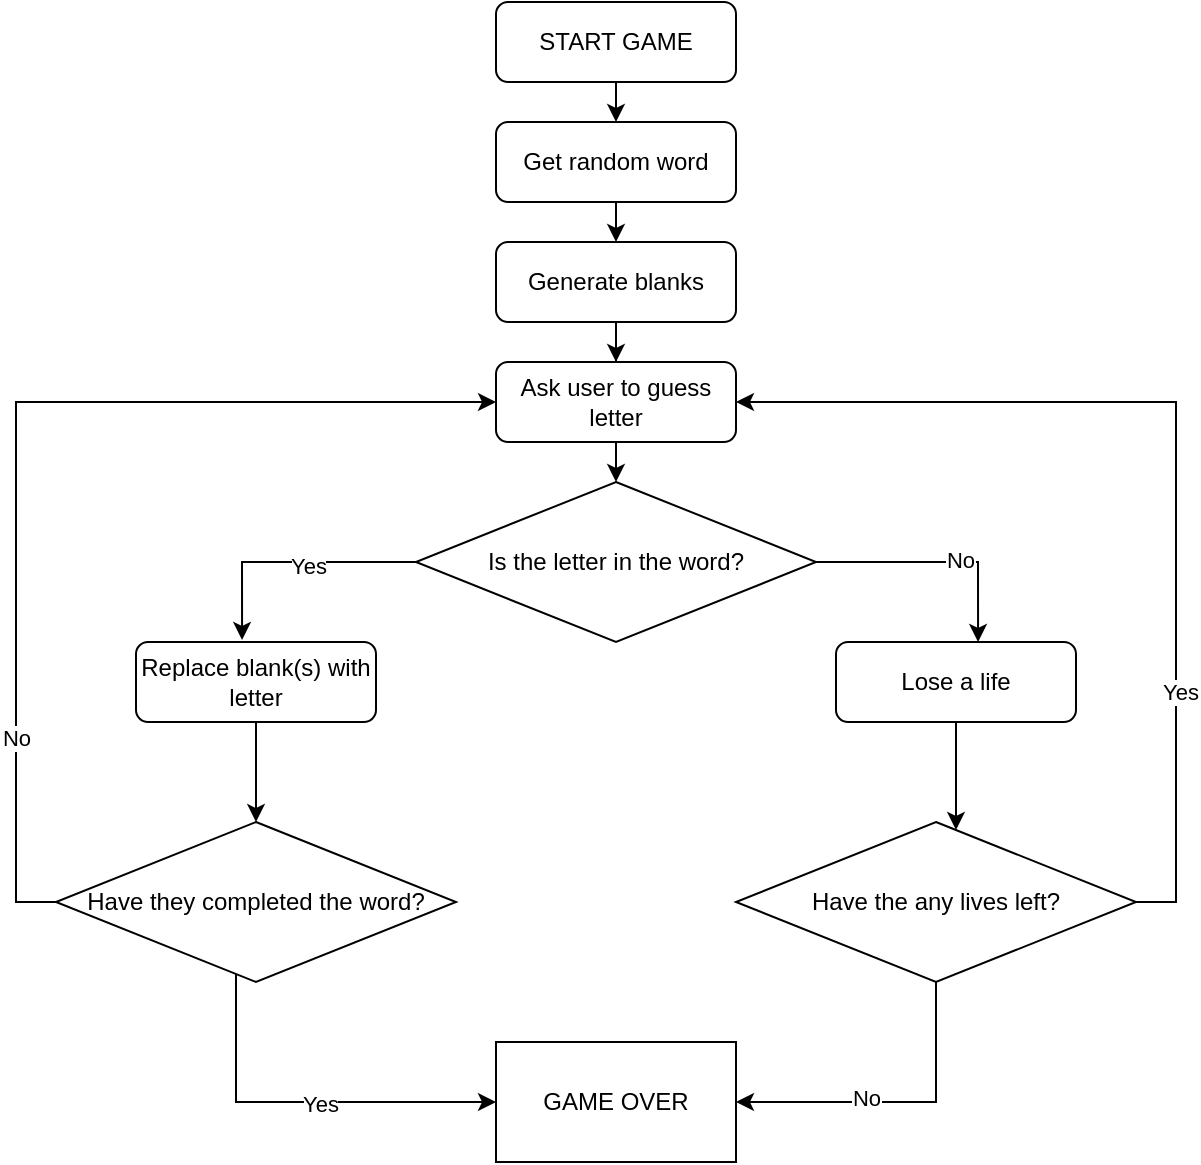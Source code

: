 <mxfile version="14.2.4" type="github">
  <diagram id="C5RBs43oDa-KdzZeNtuy" name="Page-1">
    <mxGraphModel dx="868" dy="488" grid="1" gridSize="10" guides="1" tooltips="1" connect="1" arrows="1" fold="1" page="1" pageScale="1" pageWidth="827" pageHeight="1169" math="0" shadow="0">
      <root>
        <object label="" id="WIyWlLk6GJQsqaUBKTNV-0">
          <mxCell />
        </object>
        <mxCell id="WIyWlLk6GJQsqaUBKTNV-1" parent="WIyWlLk6GJQsqaUBKTNV-0" />
        <mxCell id="NonBUGCza7K5aOrEo5nZ-11" style="edgeStyle=orthogonalEdgeStyle;rounded=0;orthogonalLoop=1;jettySize=auto;html=1;exitX=0.5;exitY=1;exitDx=0;exitDy=0;entryX=0.5;entryY=0;entryDx=0;entryDy=0;" edge="1" parent="WIyWlLk6GJQsqaUBKTNV-1" source="WIyWlLk6GJQsqaUBKTNV-3" target="NonBUGCza7K5aOrEo5nZ-2">
          <mxGeometry relative="1" as="geometry" />
        </mxCell>
        <mxCell id="WIyWlLk6GJQsqaUBKTNV-3" value="START GAME" style="rounded=1;whiteSpace=wrap;html=1;fontSize=12;glass=0;strokeWidth=1;shadow=0;" parent="WIyWlLk6GJQsqaUBKTNV-1" vertex="1">
          <mxGeometry x="320" y="40" width="120" height="40" as="geometry" />
        </mxCell>
        <mxCell id="NonBUGCza7K5aOrEo5nZ-10" style="edgeStyle=orthogonalEdgeStyle;rounded=0;orthogonalLoop=1;jettySize=auto;html=1;exitX=0.5;exitY=1;exitDx=0;exitDy=0;entryX=0.5;entryY=0;entryDx=0;entryDy=0;" edge="1" parent="WIyWlLk6GJQsqaUBKTNV-1" source="NonBUGCza7K5aOrEo5nZ-2" target="NonBUGCza7K5aOrEo5nZ-4">
          <mxGeometry relative="1" as="geometry" />
        </mxCell>
        <mxCell id="NonBUGCza7K5aOrEo5nZ-2" value="Get random word" style="rounded=1;whiteSpace=wrap;html=1;fontSize=12;glass=0;strokeWidth=1;shadow=0;" vertex="1" parent="WIyWlLk6GJQsqaUBKTNV-1">
          <mxGeometry x="320" y="100" width="120" height="40" as="geometry" />
        </mxCell>
        <mxCell id="NonBUGCza7K5aOrEo5nZ-19" style="edgeStyle=orthogonalEdgeStyle;rounded=0;orthogonalLoop=1;jettySize=auto;html=1;exitX=0.5;exitY=1;exitDx=0;exitDy=0;" edge="1" parent="WIyWlLk6GJQsqaUBKTNV-1" source="NonBUGCza7K5aOrEo5nZ-4" target="NonBUGCza7K5aOrEo5nZ-14">
          <mxGeometry relative="1" as="geometry" />
        </mxCell>
        <mxCell id="NonBUGCza7K5aOrEo5nZ-4" value="Generate blanks" style="rounded=1;whiteSpace=wrap;html=1;fontSize=12;glass=0;strokeWidth=1;shadow=0;" vertex="1" parent="WIyWlLk6GJQsqaUBKTNV-1">
          <mxGeometry x="320" y="160" width="120" height="40" as="geometry" />
        </mxCell>
        <mxCell id="NonBUGCza7K5aOrEo5nZ-22" style="edgeStyle=orthogonalEdgeStyle;rounded=0;orthogonalLoop=1;jettySize=auto;html=1;exitX=0.5;exitY=1;exitDx=0;exitDy=0;entryX=0.5;entryY=0;entryDx=0;entryDy=0;" edge="1" parent="WIyWlLk6GJQsqaUBKTNV-1" source="NonBUGCza7K5aOrEo5nZ-14" target="NonBUGCza7K5aOrEo5nZ-21">
          <mxGeometry relative="1" as="geometry" />
        </mxCell>
        <mxCell id="NonBUGCza7K5aOrEo5nZ-14" value="Ask user to guess letter" style="rounded=1;whiteSpace=wrap;html=1;fontSize=12;glass=0;strokeWidth=1;shadow=0;" vertex="1" parent="WIyWlLk6GJQsqaUBKTNV-1">
          <mxGeometry x="320" y="220" width="120" height="40" as="geometry" />
        </mxCell>
        <mxCell id="NonBUGCza7K5aOrEo5nZ-31" style="edgeStyle=orthogonalEdgeStyle;rounded=0;orthogonalLoop=1;jettySize=auto;html=1;exitX=0.5;exitY=1;exitDx=0;exitDy=0;" edge="1" parent="WIyWlLk6GJQsqaUBKTNV-1" source="NonBUGCza7K5aOrEo5nZ-15" target="NonBUGCza7K5aOrEo5nZ-28">
          <mxGeometry relative="1" as="geometry" />
        </mxCell>
        <mxCell id="NonBUGCza7K5aOrEo5nZ-15" value="Replace blank(s) with letter" style="rounded=1;whiteSpace=wrap;html=1;fontSize=12;glass=0;strokeWidth=1;shadow=0;" vertex="1" parent="WIyWlLk6GJQsqaUBKTNV-1">
          <mxGeometry x="140" y="360" width="120" height="40" as="geometry" />
        </mxCell>
        <mxCell id="NonBUGCza7K5aOrEo5nZ-26" style="edgeStyle=orthogonalEdgeStyle;rounded=0;orthogonalLoop=1;jettySize=auto;html=1;exitX=0;exitY=0.5;exitDx=0;exitDy=0;entryX=0.442;entryY=-0.025;entryDx=0;entryDy=0;entryPerimeter=0;" edge="1" parent="WIyWlLk6GJQsqaUBKTNV-1" source="NonBUGCza7K5aOrEo5nZ-21" target="NonBUGCza7K5aOrEo5nZ-15">
          <mxGeometry relative="1" as="geometry" />
        </mxCell>
        <mxCell id="NonBUGCza7K5aOrEo5nZ-39" value="Yes" style="edgeLabel;html=1;align=center;verticalAlign=middle;resizable=0;points=[];" vertex="1" connectable="0" parent="NonBUGCza7K5aOrEo5nZ-26">
          <mxGeometry x="-0.143" y="2" relative="1" as="geometry">
            <mxPoint as="offset" />
          </mxGeometry>
        </mxCell>
        <mxCell id="NonBUGCza7K5aOrEo5nZ-27" style="edgeStyle=orthogonalEdgeStyle;rounded=0;orthogonalLoop=1;jettySize=auto;html=1;exitX=1;exitY=0.5;exitDx=0;exitDy=0;entryX=0.592;entryY=0;entryDx=0;entryDy=0;entryPerimeter=0;" edge="1" parent="WIyWlLk6GJQsqaUBKTNV-1" source="NonBUGCza7K5aOrEo5nZ-21" target="NonBUGCza7K5aOrEo5nZ-23">
          <mxGeometry relative="1" as="geometry" />
        </mxCell>
        <mxCell id="NonBUGCza7K5aOrEo5nZ-40" value="No" style="edgeLabel;html=1;align=center;verticalAlign=middle;resizable=0;points=[];" vertex="1" connectable="0" parent="NonBUGCza7K5aOrEo5nZ-27">
          <mxGeometry x="0.19" y="1" relative="1" as="geometry">
            <mxPoint as="offset" />
          </mxGeometry>
        </mxCell>
        <mxCell id="NonBUGCza7K5aOrEo5nZ-21" value="Is the letter in the word?" style="rhombus;whiteSpace=wrap;html=1;" vertex="1" parent="WIyWlLk6GJQsqaUBKTNV-1">
          <mxGeometry x="280" y="280" width="200" height="80" as="geometry" />
        </mxCell>
        <mxCell id="NonBUGCza7K5aOrEo5nZ-32" style="edgeStyle=orthogonalEdgeStyle;rounded=0;orthogonalLoop=1;jettySize=auto;html=1;exitX=0.5;exitY=1;exitDx=0;exitDy=0;entryX=0.55;entryY=0.05;entryDx=0;entryDy=0;entryPerimeter=0;" edge="1" parent="WIyWlLk6GJQsqaUBKTNV-1" source="NonBUGCza7K5aOrEo5nZ-23" target="NonBUGCza7K5aOrEo5nZ-29">
          <mxGeometry relative="1" as="geometry" />
        </mxCell>
        <mxCell id="NonBUGCza7K5aOrEo5nZ-23" value="Lose a life" style="rounded=1;whiteSpace=wrap;html=1;fontSize=12;glass=0;strokeWidth=1;shadow=0;" vertex="1" parent="WIyWlLk6GJQsqaUBKTNV-1">
          <mxGeometry x="490" y="360" width="120" height="40" as="geometry" />
        </mxCell>
        <mxCell id="NonBUGCza7K5aOrEo5nZ-34" style="edgeStyle=orthogonalEdgeStyle;rounded=0;orthogonalLoop=1;jettySize=auto;html=1;exitX=0;exitY=0.5;exitDx=0;exitDy=0;" edge="1" parent="WIyWlLk6GJQsqaUBKTNV-1" source="NonBUGCza7K5aOrEo5nZ-28">
          <mxGeometry relative="1" as="geometry">
            <mxPoint x="320" y="240" as="targetPoint" />
            <Array as="points">
              <mxPoint x="80" y="490" />
              <mxPoint x="80" y="240" />
            </Array>
          </mxGeometry>
        </mxCell>
        <mxCell id="NonBUGCza7K5aOrEo5nZ-42" value="No" style="edgeLabel;html=1;align=center;verticalAlign=middle;resizable=0;points=[];" vertex="1" connectable="0" parent="NonBUGCza7K5aOrEo5nZ-34">
          <mxGeometry x="-0.6" relative="1" as="geometry">
            <mxPoint as="offset" />
          </mxGeometry>
        </mxCell>
        <mxCell id="NonBUGCza7K5aOrEo5nZ-48" value="" style="edgeStyle=orthogonalEdgeStyle;rounded=0;orthogonalLoop=1;jettySize=auto;html=1;" edge="1" parent="WIyWlLk6GJQsqaUBKTNV-1" source="NonBUGCza7K5aOrEo5nZ-28" target="NonBUGCza7K5aOrEo5nZ-47">
          <mxGeometry relative="1" as="geometry">
            <Array as="points">
              <mxPoint x="190" y="590" />
            </Array>
          </mxGeometry>
        </mxCell>
        <mxCell id="NonBUGCza7K5aOrEo5nZ-51" value="Yes" style="edgeLabel;html=1;align=center;verticalAlign=middle;resizable=0;points=[];" vertex="1" connectable="0" parent="NonBUGCza7K5aOrEo5nZ-48">
          <mxGeometry x="0.093" y="-1" relative="1" as="geometry">
            <mxPoint as="offset" />
          </mxGeometry>
        </mxCell>
        <mxCell id="NonBUGCza7K5aOrEo5nZ-28" value="Have they completed the word?" style="rhombus;whiteSpace=wrap;html=1;" vertex="1" parent="WIyWlLk6GJQsqaUBKTNV-1">
          <mxGeometry x="100" y="450" width="200" height="80" as="geometry" />
        </mxCell>
        <object label="" placeholders="1" id="NonBUGCza7K5aOrEo5nZ-35">
          <mxCell style="edgeStyle=orthogonalEdgeStyle;rounded=0;orthogonalLoop=1;jettySize=auto;html=1;exitX=1;exitY=0.5;exitDx=0;exitDy=0;entryX=1;entryY=0.5;entryDx=0;entryDy=0;" edge="1" parent="WIyWlLk6GJQsqaUBKTNV-1" source="NonBUGCza7K5aOrEo5nZ-29" target="NonBUGCza7K5aOrEo5nZ-14">
            <mxGeometry relative="1" as="geometry" />
          </mxCell>
        </object>
        <mxCell id="NonBUGCza7K5aOrEo5nZ-38" value="Yes" style="edgeLabel;html=1;align=center;verticalAlign=middle;resizable=0;points=[];" vertex="1" connectable="0" parent="NonBUGCza7K5aOrEo5nZ-35">
          <mxGeometry x="-0.49" y="-2" relative="1" as="geometry">
            <mxPoint as="offset" />
          </mxGeometry>
        </mxCell>
        <mxCell id="NonBUGCza7K5aOrEo5nZ-29" value="Have the any lives left?" style="rhombus;whiteSpace=wrap;html=1;" vertex="1" parent="WIyWlLk6GJQsqaUBKTNV-1">
          <mxGeometry x="440" y="450" width="200" height="80" as="geometry" />
        </mxCell>
        <mxCell id="NonBUGCza7K5aOrEo5nZ-50" style="edgeStyle=orthogonalEdgeStyle;rounded=0;orthogonalLoop=1;jettySize=auto;html=1;exitX=0.5;exitY=1;exitDx=0;exitDy=0;entryX=1;entryY=0.5;entryDx=0;entryDy=0;" edge="1" parent="WIyWlLk6GJQsqaUBKTNV-1" source="NonBUGCza7K5aOrEo5nZ-29" target="NonBUGCza7K5aOrEo5nZ-47">
          <mxGeometry relative="1" as="geometry" />
        </mxCell>
        <mxCell id="NonBUGCza7K5aOrEo5nZ-52" value="No" style="edgeLabel;html=1;align=center;verticalAlign=middle;resizable=0;points=[];" vertex="1" connectable="0" parent="NonBUGCza7K5aOrEo5nZ-50">
          <mxGeometry x="0.188" y="-2" relative="1" as="geometry">
            <mxPoint as="offset" />
          </mxGeometry>
        </mxCell>
        <mxCell id="NonBUGCza7K5aOrEo5nZ-47" value="GAME OVER" style="whiteSpace=wrap;html=1;" vertex="1" parent="WIyWlLk6GJQsqaUBKTNV-1">
          <mxGeometry x="320" y="560" width="120" height="60" as="geometry" />
        </mxCell>
      </root>
    </mxGraphModel>
  </diagram>
</mxfile>
